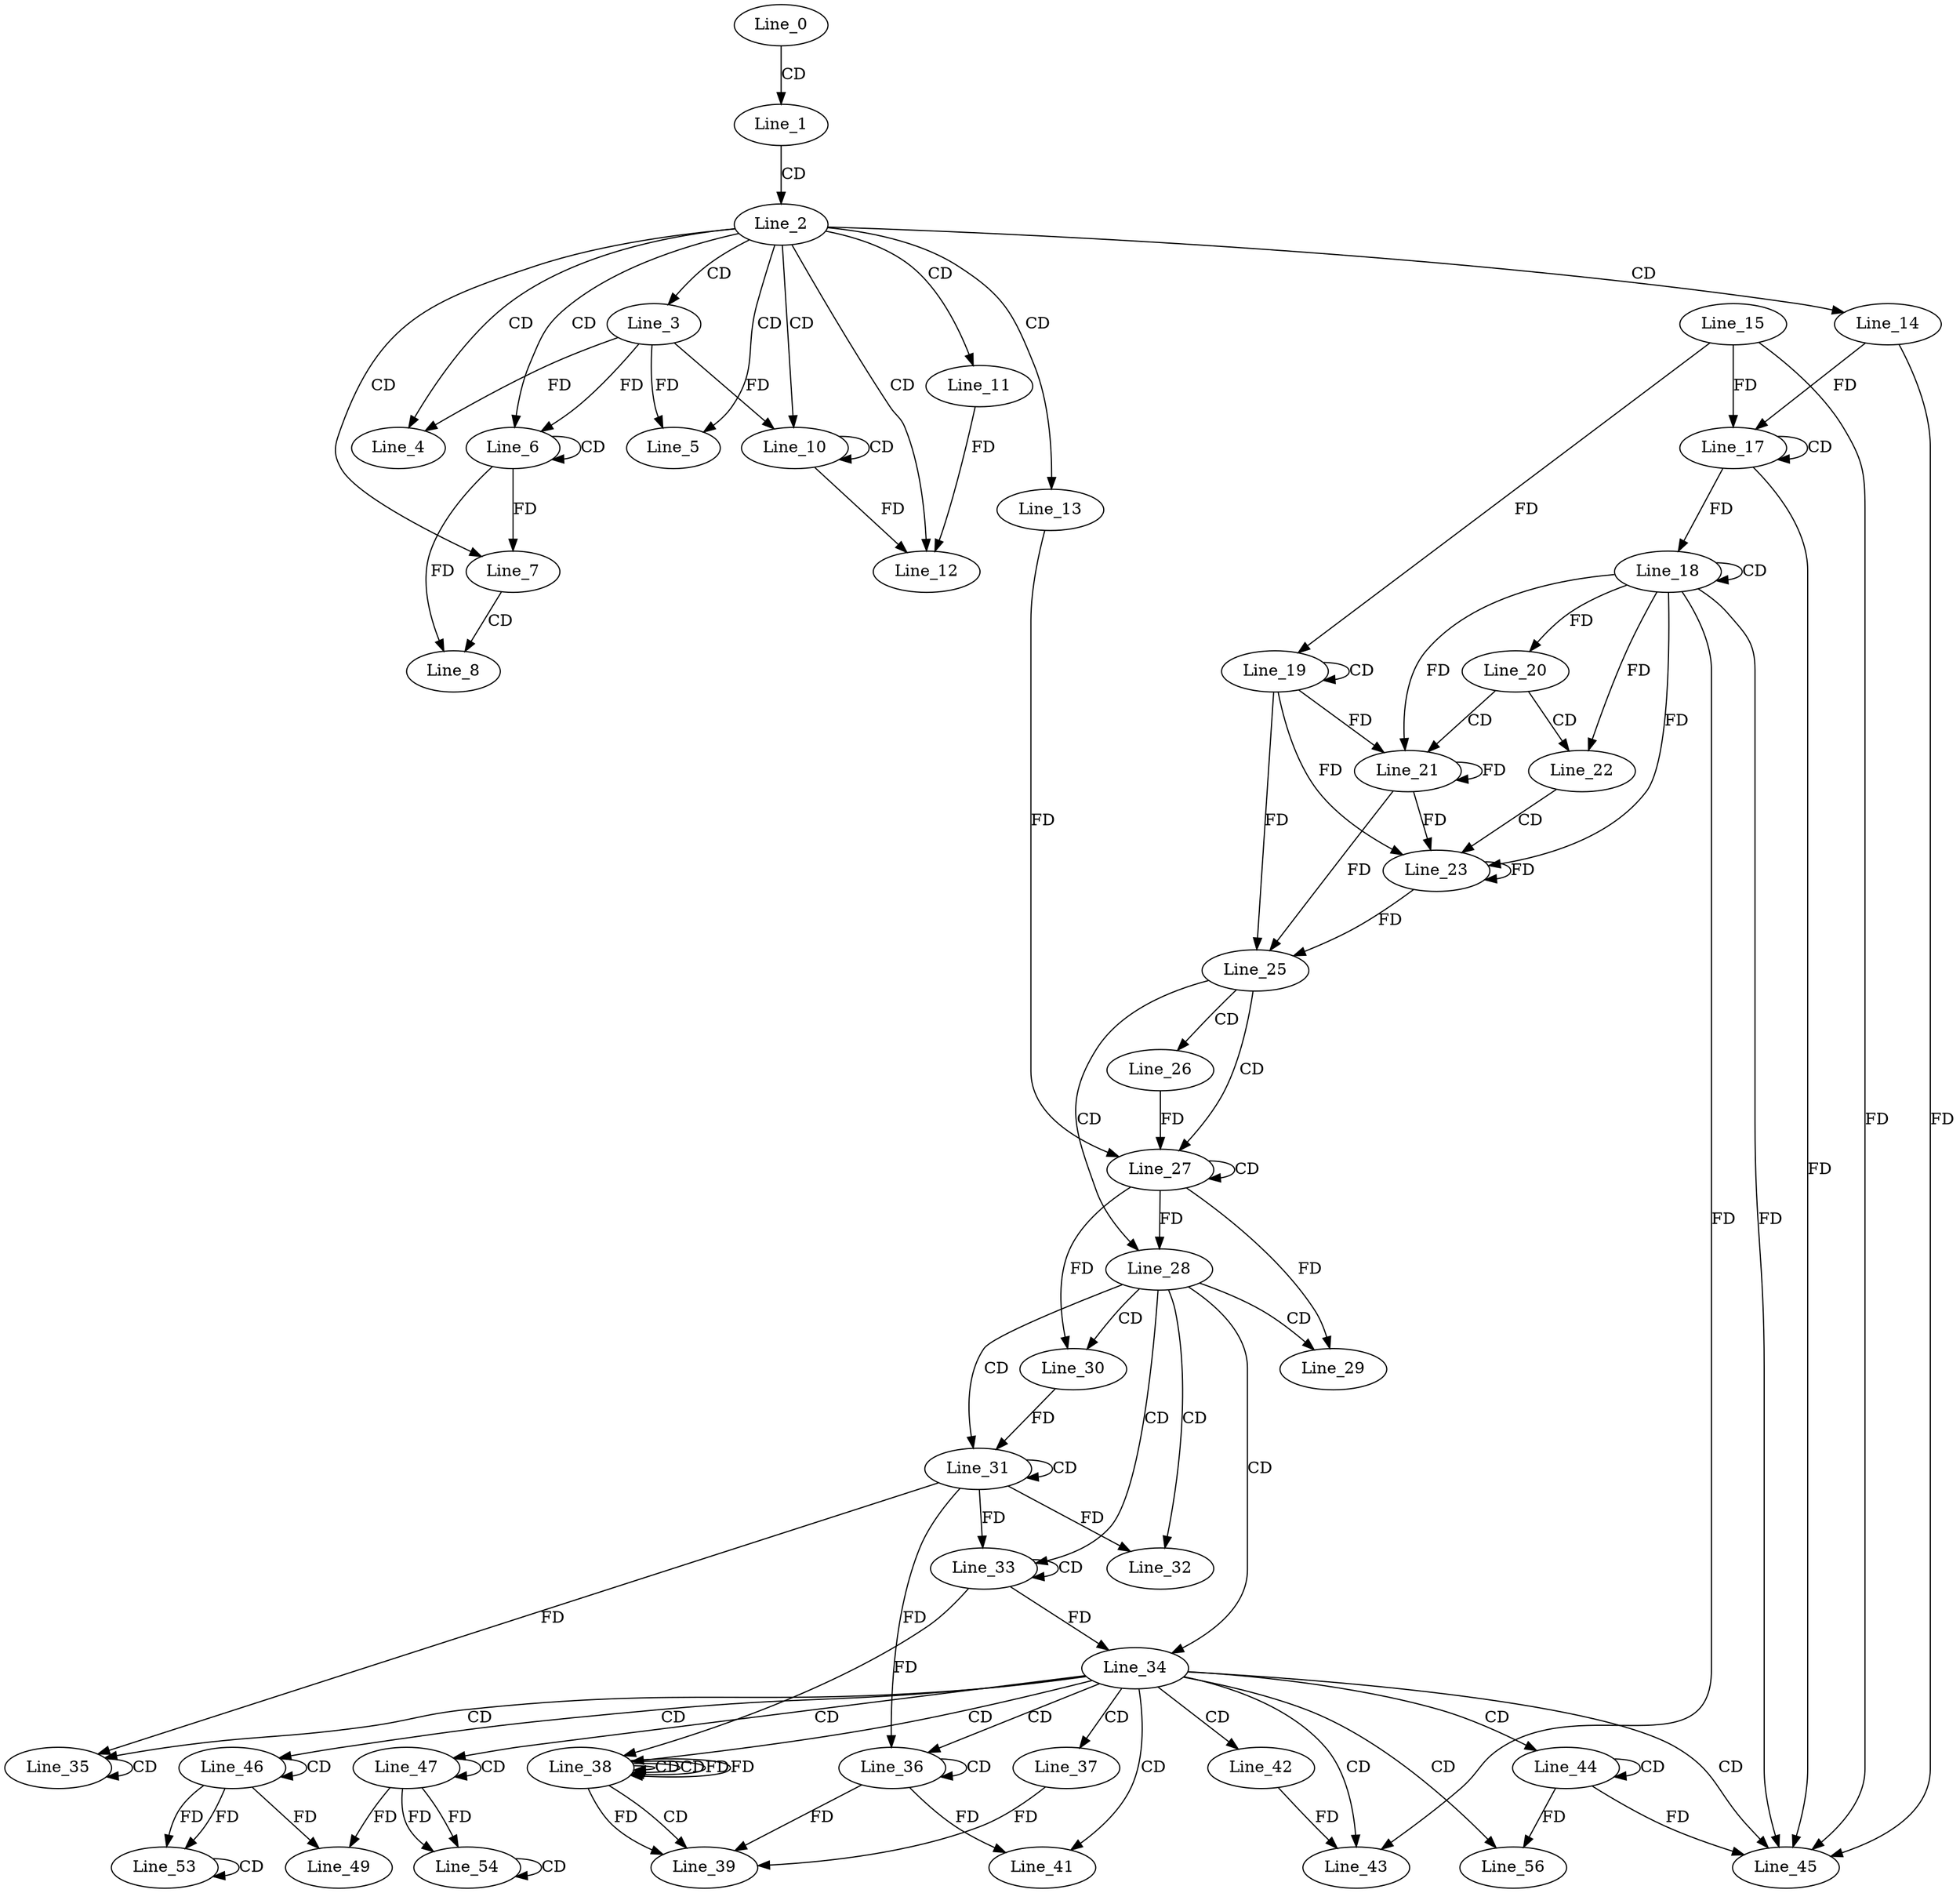 digraph G {
  Line_0;
  Line_1;
  Line_2;
  Line_3;
  Line_4;
  Line_5;
  Line_6;
  Line_6;
  Line_7;
  Line_8;
  Line_10;
  Line_10;
  Line_11;
  Line_12;
  Line_13;
  Line_14;
  Line_17;
  Line_17;
  Line_15;
  Line_18;
  Line_18;
  Line_19;
  Line_19;
  Line_20;
  Line_20;
  Line_21;
  Line_21;
  Line_22;
  Line_22;
  Line_23;
  Line_23;
  Line_25;
  Line_25;
  Line_26;
  Line_27;
  Line_27;
  Line_28;
  Line_28;
  Line_29;
  Line_29;
  Line_30;
  Line_30;
  Line_31;
  Line_31;
  Line_32;
  Line_33;
  Line_33;
  Line_34;
  Line_35;
  Line_35;
  Line_36;
  Line_36;
  Line_37;
  Line_38;
  Line_38;
  Line_38;
  Line_39;
  Line_41;
  Line_42;
  Line_43;
  Line_44;
  Line_44;
  Line_45;
  Line_46;
  Line_46;
  Line_47;
  Line_47;
  Line_49;
  Line_49;
  Line_53;
  Line_53;
  Line_54;
  Line_54;
  Line_56;
  Line_0 -> Line_1 [ label="CD" ];
  Line_1 -> Line_2 [ label="CD" ];
  Line_2 -> Line_3 [ label="CD" ];
  Line_2 -> Line_4 [ label="CD" ];
  Line_3 -> Line_4 [ label="FD" ];
  Line_2 -> Line_5 [ label="CD" ];
  Line_3 -> Line_5 [ label="FD" ];
  Line_2 -> Line_6 [ label="CD" ];
  Line_6 -> Line_6 [ label="CD" ];
  Line_3 -> Line_6 [ label="FD" ];
  Line_2 -> Line_7 [ label="CD" ];
  Line_6 -> Line_7 [ label="FD" ];
  Line_7 -> Line_8 [ label="CD" ];
  Line_6 -> Line_8 [ label="FD" ];
  Line_2 -> Line_10 [ label="CD" ];
  Line_10 -> Line_10 [ label="CD" ];
  Line_3 -> Line_10 [ label="FD" ];
  Line_2 -> Line_11 [ label="CD" ];
  Line_2 -> Line_12 [ label="CD" ];
  Line_10 -> Line_12 [ label="FD" ];
  Line_11 -> Line_12 [ label="FD" ];
  Line_2 -> Line_13 [ label="CD" ];
  Line_2 -> Line_14 [ label="CD" ];
  Line_17 -> Line_17 [ label="CD" ];
  Line_14 -> Line_17 [ label="FD" ];
  Line_15 -> Line_17 [ label="FD" ];
  Line_18 -> Line_18 [ label="CD" ];
  Line_17 -> Line_18 [ label="FD" ];
  Line_19 -> Line_19 [ label="CD" ];
  Line_15 -> Line_19 [ label="FD" ];
  Line_18 -> Line_20 [ label="FD" ];
  Line_20 -> Line_21 [ label="CD" ];
  Line_19 -> Line_21 [ label="FD" ];
  Line_21 -> Line_21 [ label="FD" ];
  Line_18 -> Line_21 [ label="FD" ];
  Line_20 -> Line_22 [ label="CD" ];
  Line_18 -> Line_22 [ label="FD" ];
  Line_22 -> Line_23 [ label="CD" ];
  Line_19 -> Line_23 [ label="FD" ];
  Line_21 -> Line_23 [ label="FD" ];
  Line_23 -> Line_23 [ label="FD" ];
  Line_18 -> Line_23 [ label="FD" ];
  Line_19 -> Line_25 [ label="FD" ];
  Line_21 -> Line_25 [ label="FD" ];
  Line_23 -> Line_25 [ label="FD" ];
  Line_25 -> Line_26 [ label="CD" ];
  Line_25 -> Line_27 [ label="CD" ];
  Line_27 -> Line_27 [ label="CD" ];
  Line_13 -> Line_27 [ label="FD" ];
  Line_26 -> Line_27 [ label="FD" ];
  Line_25 -> Line_28 [ label="CD" ];
  Line_27 -> Line_28 [ label="FD" ];
  Line_28 -> Line_29 [ label="CD" ];
  Line_27 -> Line_29 [ label="FD" ];
  Line_28 -> Line_30 [ label="CD" ];
  Line_27 -> Line_30 [ label="FD" ];
  Line_28 -> Line_31 [ label="CD" ];
  Line_31 -> Line_31 [ label="CD" ];
  Line_30 -> Line_31 [ label="FD" ];
  Line_28 -> Line_32 [ label="CD" ];
  Line_31 -> Line_32 [ label="FD" ];
  Line_28 -> Line_33 [ label="CD" ];
  Line_33 -> Line_33 [ label="CD" ];
  Line_31 -> Line_33 [ label="FD" ];
  Line_28 -> Line_34 [ label="CD" ];
  Line_33 -> Line_34 [ label="FD" ];
  Line_34 -> Line_35 [ label="CD" ];
  Line_35 -> Line_35 [ label="CD" ];
  Line_31 -> Line_35 [ label="FD" ];
  Line_34 -> Line_36 [ label="CD" ];
  Line_36 -> Line_36 [ label="CD" ];
  Line_31 -> Line_36 [ label="FD" ];
  Line_34 -> Line_37 [ label="CD" ];
  Line_34 -> Line_38 [ label="CD" ];
  Line_38 -> Line_38 [ label="CD" ];
  Line_33 -> Line_38 [ label="FD" ];
  Line_38 -> Line_38 [ label="CD" ];
  Line_38 -> Line_38 [ label="FD" ];
  Line_38 -> Line_39 [ label="CD" ];
  Line_36 -> Line_39 [ label="FD" ];
  Line_37 -> Line_39 [ label="FD" ];
  Line_38 -> Line_39 [ label="FD" ];
  Line_34 -> Line_41 [ label="CD" ];
  Line_36 -> Line_41 [ label="FD" ];
  Line_34 -> Line_42 [ label="CD" ];
  Line_34 -> Line_43 [ label="CD" ];
  Line_18 -> Line_43 [ label="FD" ];
  Line_42 -> Line_43 [ label="FD" ];
  Line_34 -> Line_44 [ label="CD" ];
  Line_44 -> Line_44 [ label="CD" ];
  Line_34 -> Line_45 [ label="CD" ];
  Line_14 -> Line_45 [ label="FD" ];
  Line_15 -> Line_45 [ label="FD" ];
  Line_44 -> Line_45 [ label="FD" ];
  Line_17 -> Line_45 [ label="FD" ];
  Line_18 -> Line_45 [ label="FD" ];
  Line_34 -> Line_46 [ label="CD" ];
  Line_46 -> Line_46 [ label="CD" ];
  Line_34 -> Line_47 [ label="CD" ];
  Line_47 -> Line_47 [ label="CD" ];
  Line_46 -> Line_49 [ label="FD" ];
  Line_47 -> Line_49 [ label="FD" ];
  Line_46 -> Line_53 [ label="FD" ];
  Line_53 -> Line_53 [ label="CD" ];
  Line_46 -> Line_53 [ label="FD" ];
  Line_47 -> Line_54 [ label="FD" ];
  Line_54 -> Line_54 [ label="CD" ];
  Line_47 -> Line_54 [ label="FD" ];
  Line_34 -> Line_56 [ label="CD" ];
  Line_44 -> Line_56 [ label="FD" ];
  Line_38 -> Line_38 [ label="FD" ];
}
